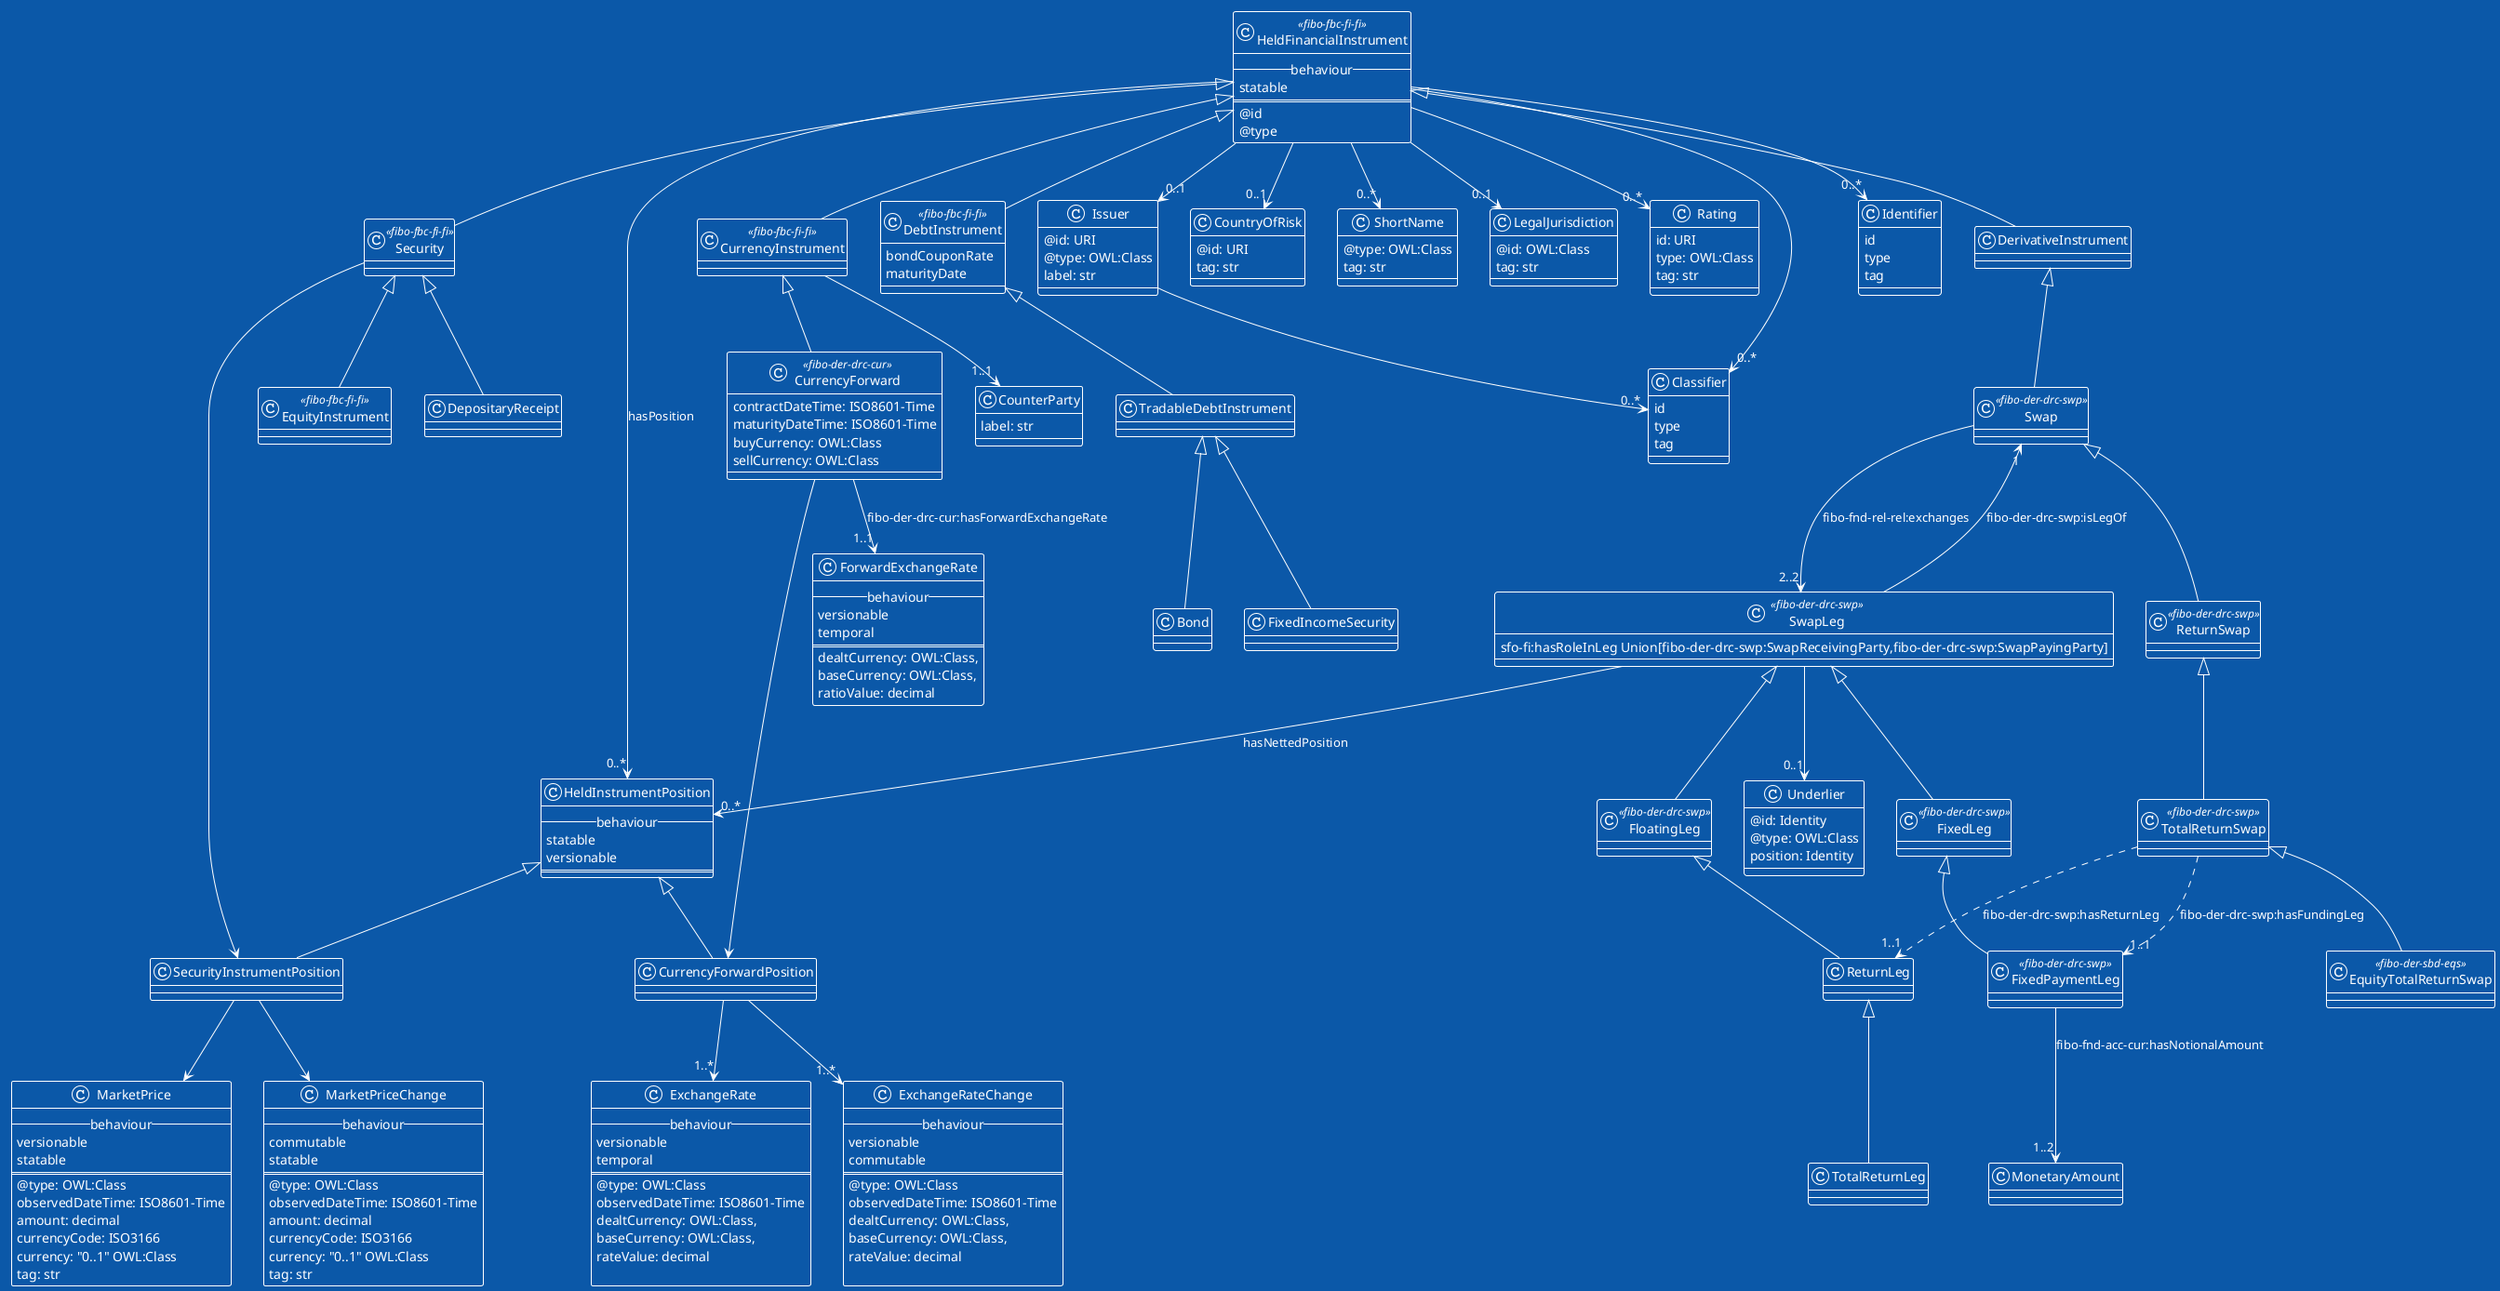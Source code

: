 @startuml portfolio-domain-held-instrument-published-model

!theme amiga


class HeldFinancialInstrument <<fibo-fbc-fi-fi>> {
    --behaviour--
    statable
    ===
    @id
    @type
    'pricingFactor
}

class HeldInstrumentPosition {
    --behaviour--
    statable
    versionable
    ===
}

' Instrument Types
class Security <<fibo-fbc-fi-fi>> {
}
class EquityInstrument <<fibo-fbc-fi-fi>>
class CurrencyInstrument <<fibo-fbc-fi-fi>> {
}
class CurrencyForward <<fibo-der-drc-cur>> {
    contractDateTime: ISO8601-Time
    maturityDateTime: ISO8601-Time
    buyCurrency: OWL:Class
    sellCurrency: OWL:Class
}
class DebtInstrument <<fibo-fbc-fi-fi>> {
    bondCouponRate
    maturityDate
}
class Swap <<fibo-der-drc-swp>>
class EquityTotalReturnSwap <<fibo-der-sbd-eqs>>
class ReturnSwap <<fibo-der-drc-swp>>
class TotalReturnSwap <<fibo-der-drc-swp>>

class Underlier {
    @id: Identity
    @type: OWL:Class
    position: Identity
}

' Instrument Property Types
class Issuer {
    @id: URI
    @type: OWL:Class
    label: str
}

class CountryOfRisk {
    @id: URI
    tag: str
}

class ShortName {
    @type: OWL:Class
    tag: str
}

class LegalJurisdiction {
    @id: OWL:Class
    tag: str
}

class Rating {
    id: URI
    type: OWL:Class
    tag: str
}

class Classifier {
    id
    type
    tag
}

class Identifier {
    id
    type
    tag
}

class CounterParty {
    label: str
}

class MarketPrice {
    --behaviour--
    versionable
    statable
    ==
    @type: OWL:Class
    observedDateTime: ISO8601-Time
    amount: decimal
    currencyCode: ISO3166
    currency: "0..1" OWL:Class
    tag: str
}


class MarketPriceChange {
    --behaviour--
    commutable
    statable
    ==
    @type: OWL:Class
    observedDateTime: ISO8601-Time
    amount: decimal
    currencyCode: ISO3166
    currency: "0..1" OWL:Class
    tag: str
}

class ForwardExchangeRate {
    --behaviour--
    versionable
    temporal
    ==
    dealtCurrency: OWL:Class,
    baseCurrency: OWL:Class,
    ratioValue: decimal
}

class ExchangeRate {
    --behaviour--
    versionable
    temporal
    ==
    @type: OWL:Class
    observedDateTime: ISO8601-Time
    dealtCurrency: OWL:Class,
    baseCurrency: OWL:Class,
    rateValue: decimal

}

class ExchangeRateChange {
    --behaviour--
    versionable
    commutable
    ==
    @type: OWL:Class
    observedDateTime: ISO8601-Time
    dealtCurrency: OWL:Class,
    baseCurrency: OWL:Class,
    rateValue: decimal

}

class SwapLeg <<fibo-der-drc-swp>> {
    sfo-fi:hasRoleInLeg Union[fibo-der-drc-swp:SwapReceivingParty,fibo-der-drc-swp:SwapPayingParty]
}
class FixedLeg <<fibo-der-drc-swp>>
class FixedPaymentLeg <<fibo-der-drc-swp>>
class FloatingLeg <<fibo-der-drc-swp>>

'class FixedInterestRateLeg {
'    hasCoupon
'    hasRate
'}

' Modules

' Util Classes



' Class Heirarchy
HeldFinancialInstrument <|-- Security
HeldFinancialInstrument <|-- DerivativeInstrument
HeldFinancialInstrument <|-- CurrencyInstrument
HeldFinancialInstrument <|-- DebtInstrument

Security <|-- EquityInstrument
Security <|-- DepositaryReceipt

CurrencyInstrument <|-- CurrencyForward

DebtInstrument <|-- TradableDebtInstrument
TradableDebtInstrument <|-- FixedIncomeSecurity
TradableDebtInstrument <|-- Bond


DerivativeInstrument <|--Swap
Swap <|-- ReturnSwap
ReturnSwap <|-- TotalReturnSwap
TotalReturnSwap <|-- EquityTotalReturnSwap

'FixedPaymentLeg <|-- FixedInterestRateLeg
'FloatingLeg <|-- FLoatingInterestRateLeg

SwapLeg <|-- FloatingLeg
FloatingLeg <|-- ReturnLeg
ReturnLeg <|-- TotalReturnLeg
SwapLeg <|-- FixedLeg
FixedLeg <|-- FixedPaymentLeg


' FI Property Associations
HeldFinancialInstrument --> "0..1" Issuer
HeldFinancialInstrument --> "0..*" ShortName
HeldFinancialInstrument --> "0..*" Rating
HeldFinancialInstrument --> "0..1" CountryOfRisk
HeldFinancialInstrument --> "0..1" LegalJurisdiction
HeldFinancialInstrument --> "0..*" Classifier
HeldFinancialInstrument --> "0..*" Identifier
HeldFinancialInstrument --> "0..*" HeldInstrumentPosition: hasPosition

HeldInstrumentPosition <|-- SecurityInstrumentPosition
HeldInstrumentPosition <|-- CurrencyForwardPosition

SecurityInstrumentPosition --> MarketPrice
SecurityInstrumentPosition --> MarketPriceChange

Issuer --> "0..*" Classifier

' Swap property relations
Swap --> "2..2" SwapLeg: fibo-fnd-rel-rel:exchanges
'Swap --> "1..1" Underlier: fibo-der-drc-bsc:hasUnderlier
'Swap --> Issuer: fibo-fnd-rel-rel:isIssuedBy

TotalReturnSwap ..> "1..1" FixedPaymentLeg: fibo-der-drc-swp:hasFundingLeg
TotalReturnSwap ..> "1..1" ReturnLeg: fibo-der-drc-swp:hasReturnLeg

FixedPaymentLeg --> "1..2" MonetaryAmount: fibo-fnd-acc-cur:hasNotionalAmount


'SwapLeg --> "1" Buyer: fibo-fnd-pas-pas:hasBuyer
'SwapLeg --> "1" Seller: fibo-fnd-pas-pas:hasSeller

SwapLeg --> "1" Swap: fibo-der-drc-swp:isLegOf
SwapLeg --> "0..1" Underlier
SwapLeg --> "0..*" HeldInstrumentPosition: hasNettedPosition


Security --> SecurityInstrumentPosition

CurrencyInstrument --> "1..1" CounterParty
CurrencyForward --> "1..1" ForwardExchangeRate: fibo-der-drc-cur:hasForwardExchangeRate
CurrencyForward --> CurrencyForwardPosition
CurrencyForwardPosition --> "1..*" ExchangeRate
CurrencyForwardPosition --> "1..*" ExchangeRateChange



@enduml